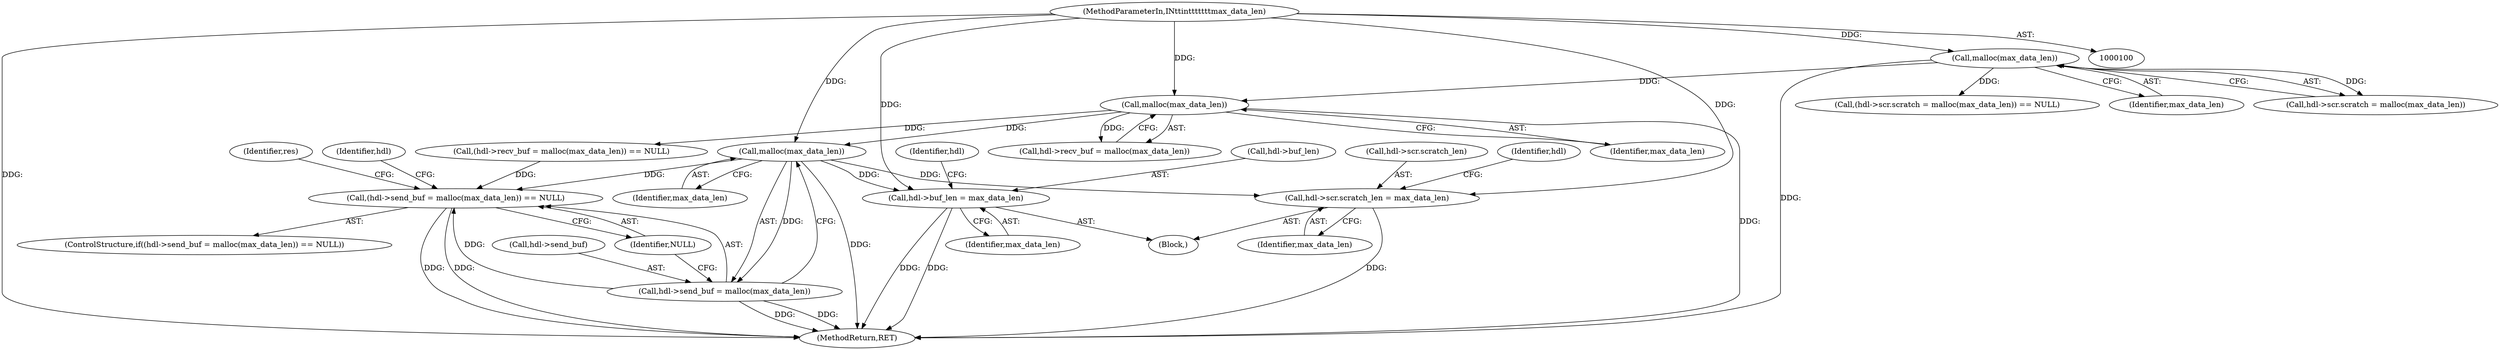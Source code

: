 digraph "0_opa-ff_c5759e7b76f5bf844be6c6641cc1b356bbc83869_1@API" {
"1000198" [label="(Call,malloc(max_data_len))"];
"1000184" [label="(Call,malloc(max_data_len))"];
"1000170" [label="(Call,malloc(max_data_len))"];
"1000104" [label="(MethodParameterIn,IN\t\tint\t\t\t\t\t\tmax_data_len)"];
"1000193" [label="(Call,(hdl->send_buf = malloc(max_data_len)) == NULL)"];
"1000194" [label="(Call,hdl->send_buf = malloc(max_data_len))"];
"1000213" [label="(Call,hdl->scr.scratch_len = max_data_len)"];
"1000220" [label="(Call,hdl->buf_len = max_data_len)"];
"1000199" [label="(Identifier,max_data_len)"];
"1000170" [label="(Call,malloc(max_data_len))"];
"1000220" [label="(Call,hdl->buf_len = max_data_len)"];
"1000227" [label="(Identifier,hdl)"];
"1000163" [label="(Call,(hdl->scr.scratch = malloc(max_data_len)) == NULL)"];
"1000224" [label="(Identifier,max_data_len)"];
"1000194" [label="(Call,hdl->send_buf = malloc(max_data_len))"];
"1000184" [label="(Call,malloc(max_data_len))"];
"1000214" [label="(Call,hdl->scr.scratch_len)"];
"1000294" [label="(MethodReturn,RET)"];
"1000213" [label="(Call,hdl->scr.scratch_len = max_data_len)"];
"1000179" [label="(Call,(hdl->recv_buf = malloc(max_data_len)) == NULL)"];
"1000164" [label="(Call,hdl->scr.scratch = malloc(max_data_len))"];
"1000219" [label="(Identifier,max_data_len)"];
"1000222" [label="(Identifier,hdl)"];
"1000203" [label="(Identifier,res)"];
"1000193" [label="(Call,(hdl->send_buf = malloc(max_data_len)) == NULL)"];
"1000105" [label="(Block,)"];
"1000192" [label="(ControlStructure,if((hdl->send_buf = malloc(max_data_len)) == NULL))"];
"1000221" [label="(Call,hdl->buf_len)"];
"1000104" [label="(MethodParameterIn,IN\t\tint\t\t\t\t\t\tmax_data_len)"];
"1000180" [label="(Call,hdl->recv_buf = malloc(max_data_len))"];
"1000200" [label="(Identifier,NULL)"];
"1000195" [label="(Call,hdl->send_buf)"];
"1000185" [label="(Identifier,max_data_len)"];
"1000198" [label="(Call,malloc(max_data_len))"];
"1000209" [label="(Identifier,hdl)"];
"1000171" [label="(Identifier,max_data_len)"];
"1000198" -> "1000194"  [label="AST: "];
"1000198" -> "1000199"  [label="CFG: "];
"1000199" -> "1000198"  [label="AST: "];
"1000194" -> "1000198"  [label="CFG: "];
"1000198" -> "1000294"  [label="DDG: "];
"1000198" -> "1000193"  [label="DDG: "];
"1000198" -> "1000194"  [label="DDG: "];
"1000184" -> "1000198"  [label="DDG: "];
"1000104" -> "1000198"  [label="DDG: "];
"1000198" -> "1000213"  [label="DDG: "];
"1000198" -> "1000220"  [label="DDG: "];
"1000184" -> "1000180"  [label="AST: "];
"1000184" -> "1000185"  [label="CFG: "];
"1000185" -> "1000184"  [label="AST: "];
"1000180" -> "1000184"  [label="CFG: "];
"1000184" -> "1000294"  [label="DDG: "];
"1000184" -> "1000179"  [label="DDG: "];
"1000184" -> "1000180"  [label="DDG: "];
"1000170" -> "1000184"  [label="DDG: "];
"1000104" -> "1000184"  [label="DDG: "];
"1000170" -> "1000164"  [label="AST: "];
"1000170" -> "1000171"  [label="CFG: "];
"1000171" -> "1000170"  [label="AST: "];
"1000164" -> "1000170"  [label="CFG: "];
"1000170" -> "1000294"  [label="DDG: "];
"1000170" -> "1000163"  [label="DDG: "];
"1000170" -> "1000164"  [label="DDG: "];
"1000104" -> "1000170"  [label="DDG: "];
"1000104" -> "1000100"  [label="AST: "];
"1000104" -> "1000294"  [label="DDG: "];
"1000104" -> "1000213"  [label="DDG: "];
"1000104" -> "1000220"  [label="DDG: "];
"1000193" -> "1000192"  [label="AST: "];
"1000193" -> "1000200"  [label="CFG: "];
"1000194" -> "1000193"  [label="AST: "];
"1000200" -> "1000193"  [label="AST: "];
"1000203" -> "1000193"  [label="CFG: "];
"1000209" -> "1000193"  [label="CFG: "];
"1000193" -> "1000294"  [label="DDG: "];
"1000193" -> "1000294"  [label="DDG: "];
"1000194" -> "1000193"  [label="DDG: "];
"1000179" -> "1000193"  [label="DDG: "];
"1000195" -> "1000194"  [label="AST: "];
"1000200" -> "1000194"  [label="CFG: "];
"1000194" -> "1000294"  [label="DDG: "];
"1000194" -> "1000294"  [label="DDG: "];
"1000213" -> "1000105"  [label="AST: "];
"1000213" -> "1000219"  [label="CFG: "];
"1000214" -> "1000213"  [label="AST: "];
"1000219" -> "1000213"  [label="AST: "];
"1000222" -> "1000213"  [label="CFG: "];
"1000213" -> "1000294"  [label="DDG: "];
"1000220" -> "1000105"  [label="AST: "];
"1000220" -> "1000224"  [label="CFG: "];
"1000221" -> "1000220"  [label="AST: "];
"1000224" -> "1000220"  [label="AST: "];
"1000227" -> "1000220"  [label="CFG: "];
"1000220" -> "1000294"  [label="DDG: "];
"1000220" -> "1000294"  [label="DDG: "];
}
